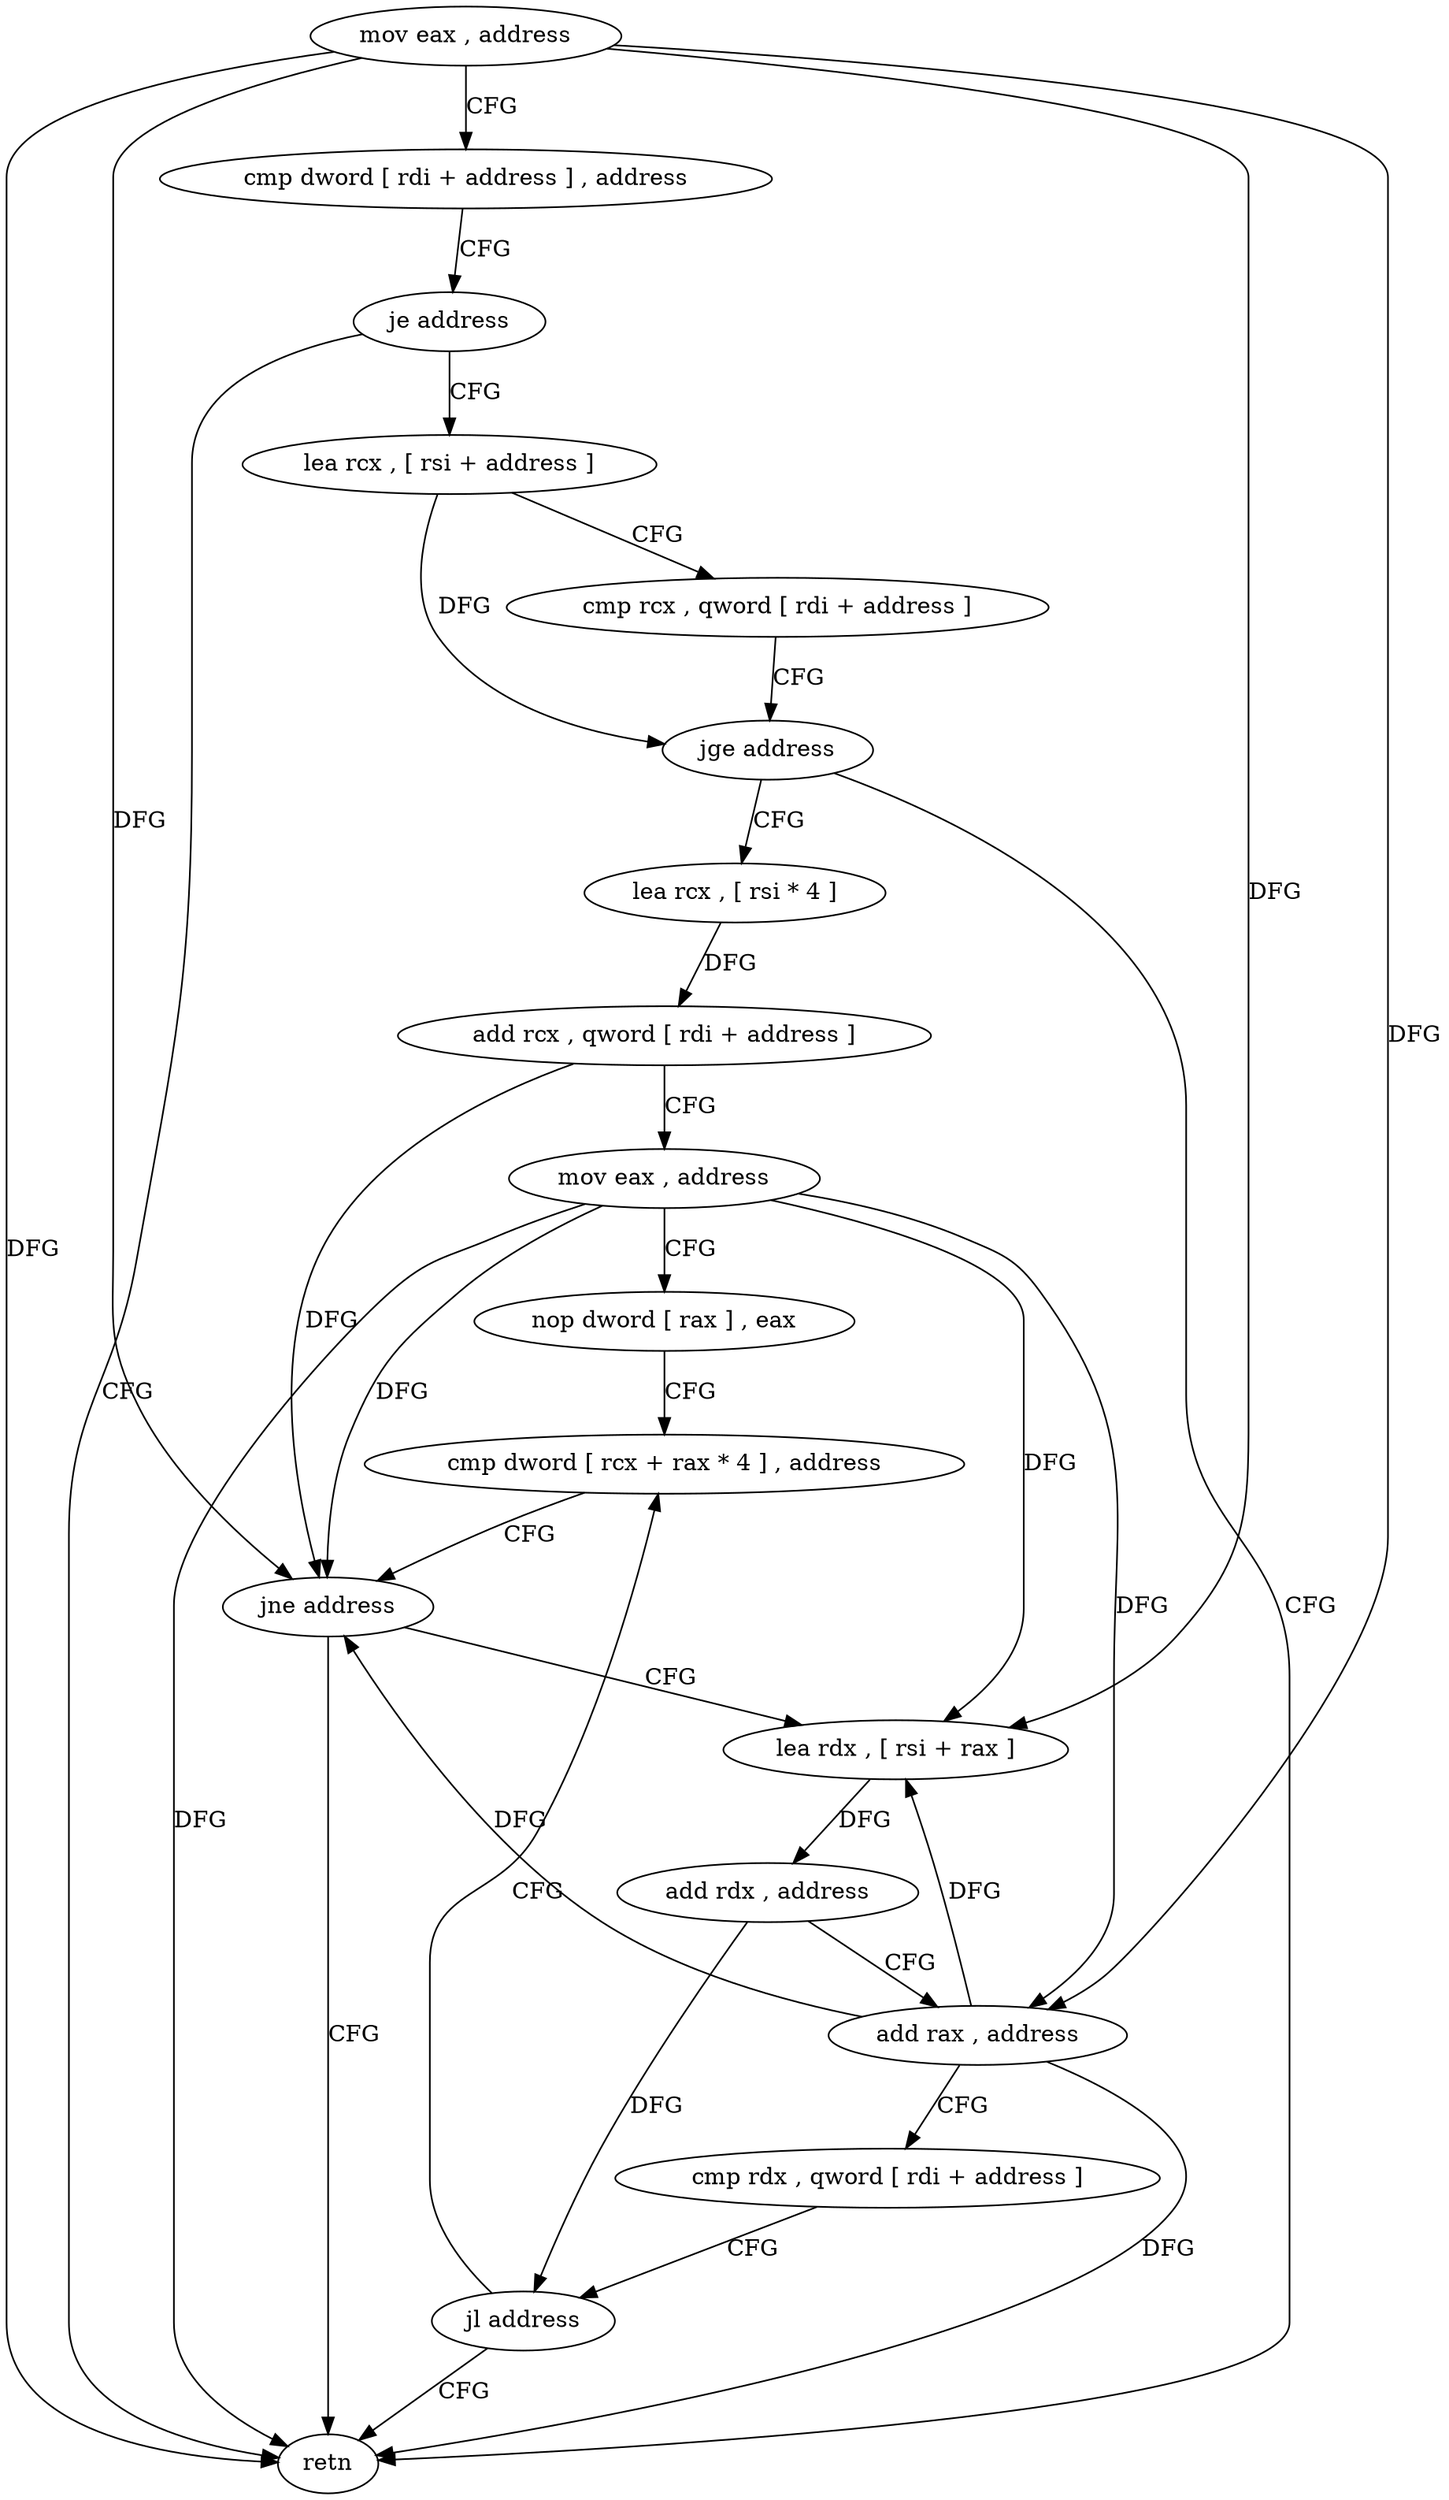 digraph "func" {
"4236368" [label = "mov eax , address" ]
"4236373" [label = "cmp dword [ rdi + address ] , address" ]
"4236380" [label = "je address" ]
"4236440" [label = "retn" ]
"4236382" [label = "lea rcx , [ rsi + address ]" ]
"4236386" [label = "cmp rcx , qword [ rdi + address ]" ]
"4236390" [label = "jge address" ]
"4236392" [label = "lea rcx , [ rsi * 4 ]" ]
"4236400" [label = "add rcx , qword [ rdi + address ]" ]
"4236404" [label = "mov eax , address" ]
"4236409" [label = "nop dword [ rax ] , eax" ]
"4236416" [label = "cmp dword [ rcx + rax * 4 ] , address" ]
"4236422" [label = "lea rdx , [ rsi + rax ]" ]
"4236426" [label = "add rdx , address" ]
"4236430" [label = "add rax , address" ]
"4236434" [label = "cmp rdx , qword [ rdi + address ]" ]
"4236438" [label = "jl address" ]
"4236420" [label = "jne address" ]
"4236368" -> "4236373" [ label = "CFG" ]
"4236368" -> "4236440" [ label = "DFG" ]
"4236368" -> "4236420" [ label = "DFG" ]
"4236368" -> "4236422" [ label = "DFG" ]
"4236368" -> "4236430" [ label = "DFG" ]
"4236373" -> "4236380" [ label = "CFG" ]
"4236380" -> "4236440" [ label = "CFG" ]
"4236380" -> "4236382" [ label = "CFG" ]
"4236382" -> "4236386" [ label = "CFG" ]
"4236382" -> "4236390" [ label = "DFG" ]
"4236386" -> "4236390" [ label = "CFG" ]
"4236390" -> "4236440" [ label = "CFG" ]
"4236390" -> "4236392" [ label = "CFG" ]
"4236392" -> "4236400" [ label = "DFG" ]
"4236400" -> "4236404" [ label = "CFG" ]
"4236400" -> "4236420" [ label = "DFG" ]
"4236404" -> "4236409" [ label = "CFG" ]
"4236404" -> "4236440" [ label = "DFG" ]
"4236404" -> "4236420" [ label = "DFG" ]
"4236404" -> "4236422" [ label = "DFG" ]
"4236404" -> "4236430" [ label = "DFG" ]
"4236409" -> "4236416" [ label = "CFG" ]
"4236416" -> "4236420" [ label = "CFG" ]
"4236422" -> "4236426" [ label = "DFG" ]
"4236426" -> "4236430" [ label = "CFG" ]
"4236426" -> "4236438" [ label = "DFG" ]
"4236430" -> "4236434" [ label = "CFG" ]
"4236430" -> "4236420" [ label = "DFG" ]
"4236430" -> "4236422" [ label = "DFG" ]
"4236430" -> "4236440" [ label = "DFG" ]
"4236434" -> "4236438" [ label = "CFG" ]
"4236438" -> "4236416" [ label = "CFG" ]
"4236438" -> "4236440" [ label = "CFG" ]
"4236420" -> "4236440" [ label = "CFG" ]
"4236420" -> "4236422" [ label = "CFG" ]
}
